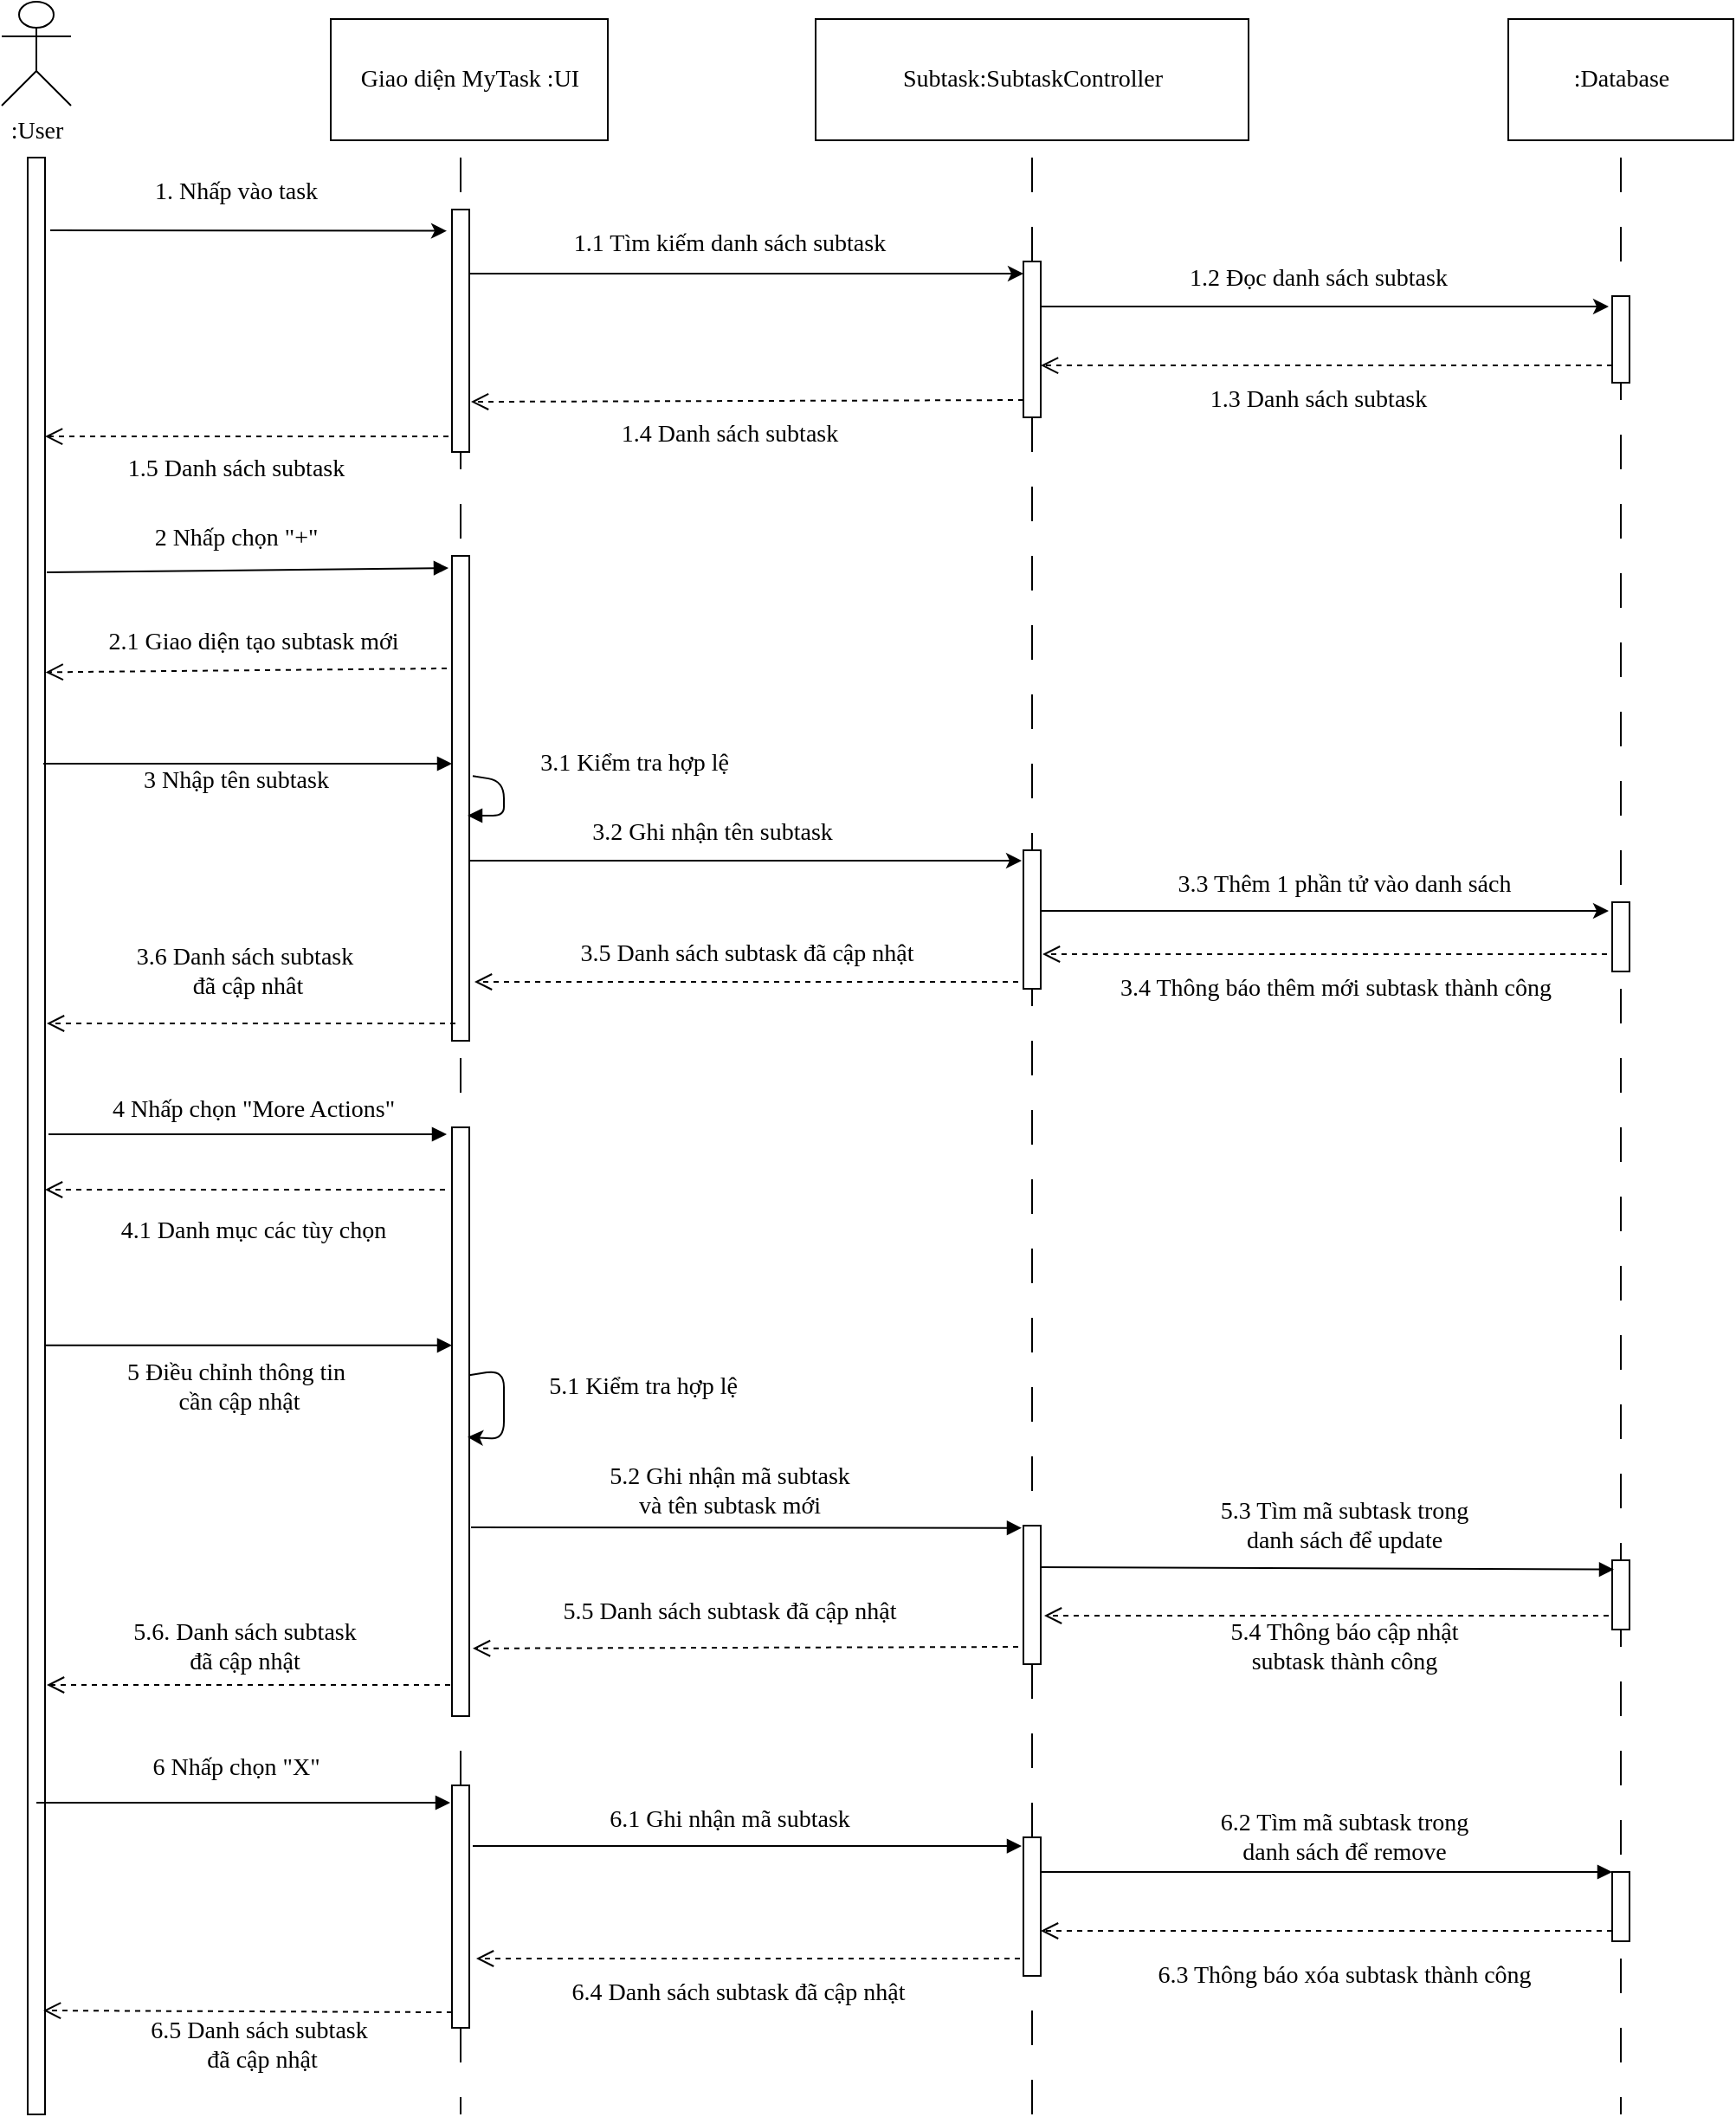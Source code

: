 <mxfile version="13.10.4" type="device"><diagram id="Tiha_NbWRhxGwUkI1bt4" name="Page-1"><mxGraphModel dx="984" dy="677" grid="1" gridSize="10" guides="1" tooltips="1" connect="1" arrows="1" fold="1" page="1" pageScale="1" pageWidth="850" pageHeight="1100" math="0" shadow="0"><root><mxCell id="0"/><mxCell id="1" parent="0"/><mxCell id="yOunqI07oLJQet0WISNs-1" value=":User" style="shape=umlActor;verticalLabelPosition=bottom;verticalAlign=top;html=1;outlineConnect=0;fontFamily=Verdana;fontSize=14;" parent="1" vertex="1"><mxGeometry x="80" y="70" width="40" height="60" as="geometry"/></mxCell><mxCell id="yOunqI07oLJQet0WISNs-2" value="" style="html=1;points=[];perimeter=orthogonalPerimeter;fontFamily=Verdana;fontSize=14;" parent="1" vertex="1"><mxGeometry x="95" y="160" width="10" height="1130" as="geometry"/></mxCell><mxCell id="yOunqI07oLJQet0WISNs-3" value="Giao diện MyTask :UI" style="html=1;fontFamily=Verdana;fontSize=14;" parent="1" vertex="1"><mxGeometry x="270" y="80" width="160" height="70" as="geometry"/></mxCell><mxCell id="yOunqI07oLJQet0WISNs-4" value="Subtask:SubtaskController" style="html=1;fontFamily=Verdana;fontSize=14;" parent="1" vertex="1"><mxGeometry x="550" y="80" width="250" height="70" as="geometry"/></mxCell><mxCell id="yOunqI07oLJQet0WISNs-5" value=":Database" style="html=1;fontFamily=Verdana;fontSize=14;" parent="1" vertex="1"><mxGeometry x="950" y="80" width="130" height="70" as="geometry"/></mxCell><mxCell id="yOunqI07oLJQet0WISNs-6" value="" style="endArrow=classic;html=1;entryX=-0.3;entryY=0.088;entryDx=0;entryDy=0;entryPerimeter=0;fontFamily=Verdana;fontSize=14;" parent="1" target="yOunqI07oLJQet0WISNs-9" edge="1"><mxGeometry width="50" height="50" relative="1" as="geometry"><mxPoint x="108" y="202" as="sourcePoint"/><mxPoint x="340" y="187" as="targetPoint"/><Array as="points"/></mxGeometry></mxCell><mxCell id="yOunqI07oLJQet0WISNs-7" value="" style="line;strokeWidth=1;direction=south;html=1;dashed=1;dashPattern=20 20;fontFamily=Verdana;fontSize=14;" parent="1" vertex="1"><mxGeometry x="340" y="160" width="10" height="1130" as="geometry"/></mxCell><mxCell id="yOunqI07oLJQet0WISNs-8" style="edgeStyle=orthogonalEdgeStyle;rounded=0;orthogonalLoop=1;jettySize=auto;html=1;entryX=0;entryY=0.078;entryDx=0;entryDy=0;entryPerimeter=0;fontFamily=Verdana;fontSize=14;" parent="1" source="yOunqI07oLJQet0WISNs-9" target="yOunqI07oLJQet0WISNs-12" edge="1"><mxGeometry relative="1" as="geometry"><Array as="points"><mxPoint x="430" y="227"/><mxPoint x="430" y="227"/></Array></mxGeometry></mxCell><mxCell id="yOunqI07oLJQet0WISNs-9" value="" style="html=1;points=[];perimeter=orthogonalPerimeter;fontFamily=Verdana;fontSize=14;" parent="1" vertex="1"><mxGeometry x="340" y="190" width="10" height="140" as="geometry"/></mxCell><mxCell id="yOunqI07oLJQet0WISNs-10" value="1. Nhấp  vào task" style="text;html=1;align=center;verticalAlign=middle;resizable=0;points=[];autosize=1;fontFamily=Verdana;fontSize=14;" parent="1" vertex="1"><mxGeometry x="145" y="170" width="140" height="20" as="geometry"/></mxCell><mxCell id="yOunqI07oLJQet0WISNs-11" style="edgeStyle=orthogonalEdgeStyle;rounded=0;orthogonalLoop=1;jettySize=auto;html=1;entryX=-0.2;entryY=0.12;entryDx=0;entryDy=0;entryPerimeter=0;fontFamily=Verdana;fontSize=14;" parent="1" source="yOunqI07oLJQet0WISNs-12" target="yOunqI07oLJQet0WISNs-16" edge="1"><mxGeometry relative="1" as="geometry"><Array as="points"><mxPoint x="770" y="246"/><mxPoint x="770" y="246"/></Array></mxGeometry></mxCell><mxCell id="yOunqI07oLJQet0WISNs-12" value="" style="html=1;points=[];perimeter=orthogonalPerimeter;fontFamily=Verdana;fontSize=14;" parent="1" vertex="1"><mxGeometry x="670" y="220" width="10" height="90" as="geometry"/></mxCell><mxCell id="yOunqI07oLJQet0WISNs-13" value="1.1 Tìm kiếm danh sách subtask" style="text;html=1;align=center;verticalAlign=middle;resizable=0;points=[];autosize=1;fontFamily=Verdana;fontSize=14;" parent="1" vertex="1"><mxGeometry x="380" y="200" width="240" height="20" as="geometry"/></mxCell><mxCell id="yOunqI07oLJQet0WISNs-14" value="" style="line;strokeWidth=1;direction=south;html=1;dashed=1;dashPattern=20 20;fontFamily=Verdana;fontSize=14;" parent="1" vertex="1"><mxGeometry x="670" y="160" width="10" height="60" as="geometry"/></mxCell><mxCell id="yOunqI07oLJQet0WISNs-15" value="" style="line;strokeWidth=1;direction=south;html=1;dashed=1;dashPattern=20 20;fontFamily=Verdana;fontSize=14;" parent="1" vertex="1"><mxGeometry x="1010" y="160" width="10" height="1130" as="geometry"/></mxCell><mxCell id="yOunqI07oLJQet0WISNs-16" value="" style="html=1;points=[];perimeter=orthogonalPerimeter;fontFamily=Verdana;fontSize=14;" parent="1" vertex="1"><mxGeometry x="1010" y="240" width="10" height="50" as="geometry"/></mxCell><mxCell id="yOunqI07oLJQet0WISNs-17" value="1.2 Đọc danh sách subtask" style="text;html=1;align=center;verticalAlign=middle;resizable=0;points=[];autosize=1;fontFamily=Verdana;fontSize=14;" parent="1" vertex="1"><mxGeometry x="735" y="220" width="210" height="20" as="geometry"/></mxCell><mxCell id="yOunqI07oLJQet0WISNs-18" value="1.3 Danh sách subtask" style="text;html=1;align=center;verticalAlign=middle;resizable=0;points=[];autosize=1;fontFamily=Verdana;fontSize=14;" parent="1" vertex="1"><mxGeometry x="750" y="290" width="180" height="20" as="geometry"/></mxCell><mxCell id="yOunqI07oLJQet0WISNs-19" value="1.4 Danh sách subtask" style="text;html=1;align=center;verticalAlign=middle;resizable=0;points=[];autosize=1;fontFamily=Verdana;fontSize=14;" parent="1" vertex="1"><mxGeometry x="410" y="310" width="180" height="20" as="geometry"/></mxCell><mxCell id="yOunqI07oLJQet0WISNs-20" value="1.5 Danh sách subtask" style="text;html=1;align=center;verticalAlign=middle;resizable=0;points=[];autosize=1;fontFamily=Verdana;fontSize=14;" parent="1" vertex="1"><mxGeometry x="125" y="330" width="180" height="20" as="geometry"/></mxCell><mxCell id="yOunqI07oLJQet0WISNs-21" value="" style="html=1;verticalAlign=bottom;endArrow=open;dashed=1;endSize=8;exitX=0;exitY=0.8;exitDx=0;exitDy=0;exitPerimeter=0;entryX=1;entryY=0.667;entryDx=0;entryDy=0;entryPerimeter=0;fontFamily=Verdana;fontSize=14;" parent="1" source="yOunqI07oLJQet0WISNs-16" target="yOunqI07oLJQet0WISNs-12" edge="1"><mxGeometry relative="1" as="geometry"><mxPoint x="770" y="260" as="sourcePoint"/><mxPoint x="690" y="260" as="targetPoint"/></mxGeometry></mxCell><mxCell id="yOunqI07oLJQet0WISNs-22" value="" style="html=1;verticalAlign=bottom;endArrow=open;dashed=1;endSize=8;exitX=0;exitY=0.889;exitDx=0;exitDy=0;exitPerimeter=0;entryX=1.1;entryY=0.793;entryDx=0;entryDy=0;entryPerimeter=0;fontFamily=Verdana;fontSize=14;" parent="1" source="yOunqI07oLJQet0WISNs-12" target="yOunqI07oLJQet0WISNs-9" edge="1"><mxGeometry relative="1" as="geometry"><mxPoint x="480" y="260" as="sourcePoint"/><mxPoint x="400" y="260" as="targetPoint"/></mxGeometry></mxCell><mxCell id="yOunqI07oLJQet0WISNs-23" value="" style="html=1;verticalAlign=bottom;endArrow=open;dashed=1;endSize=8;exitX=-0.2;exitY=0.936;exitDx=0;exitDy=0;exitPerimeter=0;fontFamily=Verdana;fontSize=14;" parent="1" source="yOunqI07oLJQet0WISNs-9" target="yOunqI07oLJQet0WISNs-2" edge="1"><mxGeometry relative="1" as="geometry"><mxPoint x="480" y="260" as="sourcePoint"/><mxPoint x="400" y="260" as="targetPoint"/></mxGeometry></mxCell><mxCell id="yOunqI07oLJQet0WISNs-24" value="" style="html=1;verticalAlign=bottom;endArrow=block;entryX=-0.2;entryY=0.14;entryDx=0;entryDy=0;entryPerimeter=0;exitX=1.1;exitY=0.212;exitDx=0;exitDy=0;exitPerimeter=0;fontFamily=Verdana;fontSize=14;" parent="1" source="yOunqI07oLJQet0WISNs-2" edge="1"><mxGeometry width="80" relative="1" as="geometry"><mxPoint x="106" y="440" as="sourcePoint"/><mxPoint x="338" y="397" as="targetPoint"/></mxGeometry></mxCell><mxCell id="yOunqI07oLJQet0WISNs-26" value="2 Nhấp chọn &quot;+&quot;" style="text;html=1;align=center;verticalAlign=middle;resizable=0;points=[];autosize=1;fontFamily=Verdana;fontSize=14;" parent="1" vertex="1"><mxGeometry x="150" y="370" width="130" height="20" as="geometry"/></mxCell><mxCell id="yOunqI07oLJQet0WISNs-27" value="" style="line;strokeWidth=1;direction=south;html=1;dashed=1;dashPattern=20 20;fontFamily=Verdana;fontSize=14;" parent="1" vertex="1"><mxGeometry x="670" y="310" width="10" height="980" as="geometry"/></mxCell><mxCell id="yOunqI07oLJQet0WISNs-28" style="edgeStyle=orthogonalEdgeStyle;rounded=0;orthogonalLoop=1;jettySize=auto;html=1;entryX=-0.1;entryY=0.075;entryDx=0;entryDy=0;entryPerimeter=0;fontFamily=Verdana;fontSize=14;" parent="1" source="yOunqI07oLJQet0WISNs-29" target="yOunqI07oLJQet0WISNs-35" edge="1"><mxGeometry relative="1" as="geometry"><Array as="points"><mxPoint x="430" y="566"/><mxPoint x="430" y="566"/></Array></mxGeometry></mxCell><mxCell id="yOunqI07oLJQet0WISNs-29" value="" style="html=1;points=[];perimeter=orthogonalPerimeter;fontFamily=Verdana;fontSize=14;" parent="1" vertex="1"><mxGeometry x="340" y="390" width="10" height="280" as="geometry"/></mxCell><mxCell id="yOunqI07oLJQet0WISNs-30" value="" style="html=1;verticalAlign=bottom;endArrow=open;dashed=1;endSize=8;entryX=1.033;entryY=0.263;entryDx=0;entryDy=0;entryPerimeter=0;fontFamily=Verdana;fontSize=14;" parent="1" target="yOunqI07oLJQet0WISNs-2" edge="1"><mxGeometry relative="1" as="geometry"><mxPoint x="337" y="455" as="sourcePoint"/><mxPoint x="110" y="430" as="targetPoint"/></mxGeometry></mxCell><mxCell id="yOunqI07oLJQet0WISNs-31" value="2.1 Giao diện tạo subtask mới" style="text;html=1;align=center;verticalAlign=middle;resizable=0;points=[];autosize=1;fontFamily=Verdana;fontSize=14;" parent="1" vertex="1"><mxGeometry x="110" y="430" width="230" height="20" as="geometry"/></mxCell><mxCell id="yOunqI07oLJQet0WISNs-32" value="" style="html=1;verticalAlign=bottom;endArrow=block;fontFamily=Verdana;fontSize=14;" parent="1" target="yOunqI07oLJQet0WISNs-29" edge="1"><mxGeometry width="80" relative="1" as="geometry"><mxPoint x="104" y="510" as="sourcePoint"/><mxPoint x="430" y="430" as="targetPoint"/><Array as="points"><mxPoint x="140" y="510"/></Array></mxGeometry></mxCell><mxCell id="yOunqI07oLJQet0WISNs-33" value="3 Nhập tên subtask" style="text;html=1;align=center;verticalAlign=middle;resizable=0;points=[];autosize=1;fontFamily=Verdana;fontSize=14;" parent="1" vertex="1"><mxGeometry x="140" y="510" width="150" height="20" as="geometry"/></mxCell><mxCell id="yOunqI07oLJQet0WISNs-34" style="edgeStyle=orthogonalEdgeStyle;rounded=0;orthogonalLoop=1;jettySize=auto;html=1;entryX=-0.2;entryY=0.125;entryDx=0;entryDy=0;entryPerimeter=0;fontFamily=Verdana;fontSize=14;" parent="1" source="yOunqI07oLJQet0WISNs-35" target="yOunqI07oLJQet0WISNs-41" edge="1"><mxGeometry relative="1" as="geometry"><Array as="points"><mxPoint x="760" y="595"/><mxPoint x="760" y="595"/></Array></mxGeometry></mxCell><mxCell id="yOunqI07oLJQet0WISNs-35" value="" style="html=1;points=[];perimeter=orthogonalPerimeter;fontFamily=Verdana;fontSize=14;" parent="1" vertex="1"><mxGeometry x="670" y="560" width="10" height="80" as="geometry"/></mxCell><mxCell id="yOunqI07oLJQet0WISNs-36" value="3.1 Kiểm tra hợp lệ" style="text;html=1;align=center;verticalAlign=middle;resizable=0;points=[];autosize=1;fontFamily=Verdana;fontSize=14;" parent="1" vertex="1"><mxGeometry x="370" y="500" width="150" height="20" as="geometry"/></mxCell><mxCell id="yOunqI07oLJQet0WISNs-37" value="" style="html=1;verticalAlign=bottom;endArrow=block;exitX=1.2;exitY=0.454;exitDx=0;exitDy=0;exitPerimeter=0;fontFamily=Verdana;fontSize=14;" parent="1" source="yOunqI07oLJQet0WISNs-29" edge="1"><mxGeometry width="80" relative="1" as="geometry"><mxPoint x="560" y="500" as="sourcePoint"/><mxPoint x="349" y="540" as="targetPoint"/><Array as="points"><mxPoint x="370" y="520"/><mxPoint x="370" y="540"/></Array></mxGeometry></mxCell><mxCell id="yOunqI07oLJQet0WISNs-40" value="3.2 Ghi nhận tên subtask" style="text;html=1;align=center;verticalAlign=middle;resizable=0;points=[];autosize=1;fontFamily=Verdana;fontSize=14;" parent="1" vertex="1"><mxGeometry x="395" y="540" width="190" height="20" as="geometry"/></mxCell><mxCell id="yOunqI07oLJQet0WISNs-41" value="" style="html=1;points=[];perimeter=orthogonalPerimeter;fontFamily=Verdana;fontSize=14;" parent="1" vertex="1"><mxGeometry x="1010" y="590" width="10" height="40" as="geometry"/></mxCell><mxCell id="yOunqI07oLJQet0WISNs-42" value="3.3 Thêm 1 phần tử vào danh sách" style="text;html=1;align=center;verticalAlign=middle;resizable=0;points=[];autosize=1;fontFamily=Verdana;fontSize=14;" parent="1" vertex="1"><mxGeometry x="725" y="570" width="260" height="20" as="geometry"/></mxCell><mxCell id="yOunqI07oLJQet0WISNs-43" value="" style="html=1;verticalAlign=bottom;endArrow=open;dashed=1;endSize=8;fontFamily=Verdana;fontSize=14;" parent="1" edge="1"><mxGeometry relative="1" as="geometry"><mxPoint x="342" y="660" as="sourcePoint"/><mxPoint x="106" y="660" as="targetPoint"/></mxGeometry></mxCell><mxCell id="yOunqI07oLJQet0WISNs-44" value="" style="html=1;verticalAlign=bottom;endArrow=block;exitX=1;exitY=0.607;exitDx=0;exitDy=0;exitPerimeter=0;fontFamily=Verdana;fontSize=14;" parent="1" source="yOunqI07oLJQet0WISNs-2" target="yOunqI07oLJQet0WISNs-45" edge="1"><mxGeometry width="80" relative="1" as="geometry"><mxPoint x="200" y="750" as="sourcePoint"/><mxPoint x="270" y="840" as="targetPoint"/></mxGeometry></mxCell><mxCell id="yOunqI07oLJQet0WISNs-45" value="" style="html=1;points=[];perimeter=orthogonalPerimeter;fontFamily=Verdana;fontSize=14;" parent="1" vertex="1"><mxGeometry x="340" y="720" width="10" height="340" as="geometry"/></mxCell><mxCell id="yOunqI07oLJQet0WISNs-46" value="5 Điều chỉnh thông tin&lt;br&gt;&amp;nbsp;cần cập nhật" style="text;html=1;align=center;verticalAlign=middle;resizable=0;points=[];autosize=1;fontFamily=Verdana;fontSize=14;" parent="1" vertex="1"><mxGeometry x="130" y="850" width="170" height="40" as="geometry"/></mxCell><mxCell id="yOunqI07oLJQet0WISNs-47" value="" style="endArrow=classic;html=1;exitX=1;exitY=0.421;exitDx=0;exitDy=0;exitPerimeter=0;entryX=0.9;entryY=0.526;entryDx=0;entryDy=0;entryPerimeter=0;fontFamily=Verdana;fontSize=14;" parent="1" source="yOunqI07oLJQet0WISNs-45" target="yOunqI07oLJQet0WISNs-45" edge="1"><mxGeometry width="50" height="50" relative="1" as="geometry"><mxPoint x="220" y="910" as="sourcePoint"/><mxPoint x="270" y="860" as="targetPoint"/><Array as="points"><mxPoint x="370" y="860"/><mxPoint x="370" y="900"/></Array></mxGeometry></mxCell><mxCell id="yOunqI07oLJQet0WISNs-48" value="5.1 Kiểm tra hợp lệ" style="text;html=1;align=center;verticalAlign=middle;resizable=0;points=[];autosize=1;fontFamily=Verdana;fontSize=14;" parent="1" vertex="1"><mxGeometry x="375" y="860" width="150" height="20" as="geometry"/></mxCell><mxCell id="yOunqI07oLJQet0WISNs-51" value="" style="html=1;verticalAlign=bottom;endArrow=block;entryX=-0.1;entryY=0.017;entryDx=0;entryDy=0;entryPerimeter=0;fontFamily=Verdana;fontSize=14;" parent="1" target="yOunqI07oLJQet0WISNs-53" edge="1"><mxGeometry width="80" relative="1" as="geometry"><mxPoint x="351" y="951" as="sourcePoint"/><mxPoint x="600" y="960" as="targetPoint"/></mxGeometry></mxCell><mxCell id="yOunqI07oLJQet0WISNs-52" value="5.2 Ghi nhận mã subtask &lt;br&gt;và  tên subtask mới" style="text;html=1;align=center;verticalAlign=middle;resizable=0;points=[];autosize=1;fontFamily=Verdana;fontSize=14;" parent="1" vertex="1"><mxGeometry x="405" y="910" width="190" height="40" as="geometry"/></mxCell><mxCell id="yOunqI07oLJQet0WISNs-53" value="" style="html=1;points=[];perimeter=orthogonalPerimeter;fontFamily=Verdana;fontSize=14;" parent="1" vertex="1"><mxGeometry x="670" y="950" width="10" height="80" as="geometry"/></mxCell><mxCell id="yOunqI07oLJQet0WISNs-54" value="" style="html=1;points=[];perimeter=orthogonalPerimeter;fontFamily=Verdana;fontSize=14;" parent="1" vertex="1"><mxGeometry x="1010" y="970" width="10" height="40" as="geometry"/></mxCell><mxCell id="yOunqI07oLJQet0WISNs-55" value="" style="html=1;verticalAlign=bottom;endArrow=block;entryX=0.1;entryY=0.133;entryDx=0;entryDy=0;entryPerimeter=0;fontFamily=Verdana;fontSize=14;" parent="1" target="yOunqI07oLJQet0WISNs-54" edge="1"><mxGeometry width="80" relative="1" as="geometry"><mxPoint x="680" y="974" as="sourcePoint"/><mxPoint x="710" y="970" as="targetPoint"/></mxGeometry></mxCell><mxCell id="yOunqI07oLJQet0WISNs-56" value="5.3 Tìm mã subtask trong &lt;br&gt;danh sách để update" style="text;html=1;align=center;verticalAlign=middle;resizable=0;points=[];autosize=1;fontFamily=Verdana;fontSize=14;" parent="1" vertex="1"><mxGeometry x="755" y="930" width="200" height="40" as="geometry"/></mxCell><mxCell id="yOunqI07oLJQet0WISNs-57" value="" style="html=1;verticalAlign=bottom;endArrow=open;dashed=1;endSize=8;fontFamily=Verdana;fontSize=14;" parent="1" edge="1"><mxGeometry relative="1" as="geometry"><mxPoint x="339" y="1042" as="sourcePoint"/><mxPoint x="106" y="1042" as="targetPoint"/></mxGeometry></mxCell><mxCell id="yOunqI07oLJQet0WISNs-58" value="5.6. Danh sách subtask &lt;br&gt;đã cập nhật" style="text;html=1;align=center;verticalAlign=middle;resizable=0;points=[];autosize=1;fontFamily=Verdana;fontSize=14;" parent="1" vertex="1"><mxGeometry x="130" y="1000" width="180" height="40" as="geometry"/></mxCell><mxCell id="yOunqI07oLJQet0WISNs-59" value="" style="html=1;verticalAlign=bottom;endArrow=block;fontFamily=Verdana;fontSize=14;" parent="1" edge="1"><mxGeometry width="80" relative="1" as="geometry"><mxPoint x="100" y="1110" as="sourcePoint"/><mxPoint x="339" y="1110" as="targetPoint"/></mxGeometry></mxCell><mxCell id="yOunqI07oLJQet0WISNs-60" value="6 Nhấp chọn &quot;X&quot;" style="text;html=1;align=center;verticalAlign=middle;resizable=0;points=[];autosize=1;fontFamily=Verdana;fontSize=14;" parent="1" vertex="1"><mxGeometry x="150" y="1080" width="130" height="20" as="geometry"/></mxCell><mxCell id="yOunqI07oLJQet0WISNs-61" value="" style="html=1;points=[];perimeter=orthogonalPerimeter;fontFamily=Verdana;fontSize=14;" parent="1" vertex="1"><mxGeometry x="340" y="1100" width="10" height="140" as="geometry"/></mxCell><mxCell id="yOunqI07oLJQet0WISNs-62" value="" style="html=1;verticalAlign=bottom;endArrow=open;dashed=1;endSize=8;exitX=-0.3;exitY=0.75;exitDx=0;exitDy=0;exitPerimeter=0;fontFamily=Verdana;fontSize=14;" parent="1" source="yOunqI07oLJQet0WISNs-41" edge="1"><mxGeometry relative="1" as="geometry"><mxPoint x="790" y="650" as="sourcePoint"/><mxPoint x="681" y="620" as="targetPoint"/></mxGeometry></mxCell><mxCell id="yOunqI07oLJQet0WISNs-63" value="3.4 Thông báo thêm mới subtask thành công" style="text;html=1;align=center;verticalAlign=middle;resizable=0;points=[];autosize=1;fontFamily=Verdana;fontSize=14;" parent="1" vertex="1"><mxGeometry x="685" y="630" width="330" height="20" as="geometry"/></mxCell><mxCell id="yOunqI07oLJQet0WISNs-64" value="" style="html=1;verticalAlign=bottom;endArrow=open;dashed=1;endSize=8;exitX=-0.3;exitY=0.95;exitDx=0;exitDy=0;exitPerimeter=0;fontFamily=Verdana;fontSize=14;" parent="1" source="yOunqI07oLJQet0WISNs-35" edge="1"><mxGeometry relative="1" as="geometry"><mxPoint x="520" y="650" as="sourcePoint"/><mxPoint x="353" y="636" as="targetPoint"/></mxGeometry></mxCell><mxCell id="yOunqI07oLJQet0WISNs-65" value="3.5 Danh sách subtask&amp;nbsp;đã cập nhật" style="text;html=1;align=center;verticalAlign=middle;resizable=0;points=[];autosize=1;fontFamily=Verdana;fontSize=14;" parent="1" vertex="1"><mxGeometry x="380" y="610" width="260" height="20" as="geometry"/></mxCell><mxCell id="yOunqI07oLJQet0WISNs-66" value="3.6 Danh sách subtask&lt;br&gt;&amp;nbsp;đã cập nhât" style="text;html=1;align=center;verticalAlign=middle;resizable=0;points=[];autosize=1;fontFamily=Verdana;fontSize=14;" parent="1" vertex="1"><mxGeometry x="130" y="610" width="180" height="40" as="geometry"/></mxCell><mxCell id="yOunqI07oLJQet0WISNs-67" value="" style="html=1;verticalAlign=bottom;endArrow=open;dashed=1;endSize=8;fontFamily=Verdana;fontSize=14;" parent="1" edge="1"><mxGeometry relative="1" as="geometry"><mxPoint x="1008" y="1002" as="sourcePoint"/><mxPoint x="682" y="1002" as="targetPoint"/><Array as="points"/></mxGeometry></mxCell><mxCell id="yOunqI07oLJQet0WISNs-68" value="5.4 Thông báo cập nhật &lt;br&gt;subtask thành công" style="text;html=1;align=center;verticalAlign=middle;resizable=0;points=[];autosize=1;fontFamily=Verdana;fontSize=14;" parent="1" vertex="1"><mxGeometry x="765" y="1000" width="180" height="40" as="geometry"/></mxCell><mxCell id="yOunqI07oLJQet0WISNs-69" value="" style="html=1;verticalAlign=bottom;endArrow=open;dashed=1;endSize=8;entryX=1.2;entryY=0.885;entryDx=0;entryDy=0;entryPerimeter=0;fontFamily=Verdana;fontSize=14;" parent="1" target="yOunqI07oLJQet0WISNs-45" edge="1"><mxGeometry relative="1" as="geometry"><mxPoint x="667" y="1020" as="sourcePoint"/><mxPoint x="490" y="970" as="targetPoint"/></mxGeometry></mxCell><mxCell id="yOunqI07oLJQet0WISNs-70" value="5.5 Danh sách subtask&amp;nbsp;đã cập nhật" style="text;html=1;align=center;verticalAlign=middle;resizable=0;points=[];autosize=1;fontFamily=Verdana;fontSize=14;" parent="1" vertex="1"><mxGeometry x="370" y="990" width="260" height="20" as="geometry"/></mxCell><mxCell id="yOunqI07oLJQet0WISNs-71" value="" style="html=1;verticalAlign=bottom;endArrow=block;entryX=-0.1;entryY=0.063;entryDx=0;entryDy=0;entryPerimeter=0;fontFamily=Verdana;fontSize=14;" parent="1" target="yOunqI07oLJQet0WISNs-73" edge="1"><mxGeometry width="80" relative="1" as="geometry"><mxPoint x="352" y="1135" as="sourcePoint"/><mxPoint x="530" y="1129" as="targetPoint"/></mxGeometry></mxCell><mxCell id="yOunqI07oLJQet0WISNs-72" value="6.1 Ghi nhận mã subtask" style="text;html=1;align=center;verticalAlign=middle;resizable=0;points=[];autosize=1;fontFamily=Verdana;fontSize=14;" parent="1" vertex="1"><mxGeometry x="405" y="1110" width="190" height="20" as="geometry"/></mxCell><mxCell id="yOunqI07oLJQet0WISNs-73" value="" style="html=1;points=[];perimeter=orthogonalPerimeter;fontFamily=Verdana;fontSize=14;" parent="1" vertex="1"><mxGeometry x="670" y="1130" width="10" height="80" as="geometry"/></mxCell><mxCell id="yOunqI07oLJQet0WISNs-74" value="" style="html=1;verticalAlign=bottom;endArrow=block;exitX=1;exitY=0.25;exitDx=0;exitDy=0;exitPerimeter=0;fontFamily=Verdana;fontSize=14;" parent="1" source="yOunqI07oLJQet0WISNs-73" target="yOunqI07oLJQet0WISNs-75" edge="1"><mxGeometry width="80" relative="1" as="geometry"><mxPoint x="610" y="1250" as="sourcePoint"/><mxPoint x="850" y="1150" as="targetPoint"/></mxGeometry></mxCell><mxCell id="yOunqI07oLJQet0WISNs-75" value="" style="html=1;points=[];perimeter=orthogonalPerimeter;fontFamily=Verdana;fontSize=14;" parent="1" vertex="1"><mxGeometry x="1010" y="1150" width="10" height="40" as="geometry"/></mxCell><mxCell id="yOunqI07oLJQet0WISNs-76" value="6.2 Tìm mã subtask trong &lt;br&gt;danh sách để remove" style="text;html=1;align=center;verticalAlign=middle;resizable=0;points=[];autosize=1;fontFamily=Verdana;fontSize=14;" parent="1" vertex="1"><mxGeometry x="755" y="1110" width="200" height="40" as="geometry"/></mxCell><mxCell id="yOunqI07oLJQet0WISNs-77" value="" style="html=1;verticalAlign=bottom;endArrow=open;dashed=1;endSize=8;entryX=1;entryY=0.675;entryDx=0;entryDy=0;entryPerimeter=0;fontFamily=Verdana;fontSize=14;" parent="1" target="yOunqI07oLJQet0WISNs-73" edge="1"><mxGeometry relative="1" as="geometry"><mxPoint x="1010" y="1184" as="sourcePoint"/><mxPoint x="679" y="1179" as="targetPoint"/></mxGeometry></mxCell><mxCell id="yOunqI07oLJQet0WISNs-78" value="6.3 Thông báo xóa subtask thành công" style="text;html=1;align=center;verticalAlign=middle;resizable=0;points=[];autosize=1;fontFamily=Verdana;fontSize=14;" parent="1" vertex="1"><mxGeometry x="710" y="1200" width="290" height="20" as="geometry"/></mxCell><mxCell id="yOunqI07oLJQet0WISNs-79" value="" style="html=1;verticalAlign=bottom;endArrow=open;dashed=1;endSize=8;exitX=-0.2;exitY=0.875;exitDx=0;exitDy=0;exitPerimeter=0;fontFamily=Verdana;fontSize=14;" parent="1" source="yOunqI07oLJQet0WISNs-73" edge="1"><mxGeometry relative="1" as="geometry"><mxPoint x="550" y="1190" as="sourcePoint"/><mxPoint x="354" y="1200" as="targetPoint"/></mxGeometry></mxCell><mxCell id="yOunqI07oLJQet0WISNs-80" value="6.4 Danh sách subtask&amp;nbsp;đã cập nhật" style="text;html=1;align=center;verticalAlign=middle;resizable=0;points=[];autosize=1;fontFamily=Verdana;fontSize=14;" parent="1" vertex="1"><mxGeometry x="375" y="1210" width="260" height="20" as="geometry"/></mxCell><mxCell id="yOunqI07oLJQet0WISNs-81" value="" style="html=1;verticalAlign=bottom;endArrow=open;dashed=1;endSize=8;exitX=0;exitY=0.936;exitDx=0;exitDy=0;exitPerimeter=0;fontFamily=Verdana;fontSize=14;" parent="1" source="yOunqI07oLJQet0WISNs-61" edge="1"><mxGeometry relative="1" as="geometry"><mxPoint x="380" y="1190" as="sourcePoint"/><mxPoint x="104" y="1230" as="targetPoint"/></mxGeometry></mxCell><mxCell id="yOunqI07oLJQet0WISNs-82" value="6.5 Danh sách subtask&amp;nbsp;&lt;br&gt;đã cập nhật" style="text;html=1;align=center;verticalAlign=middle;resizable=0;points=[];autosize=1;fontFamily=Verdana;fontSize=14;" parent="1" vertex="1"><mxGeometry x="140" y="1230" width="180" height="40" as="geometry"/></mxCell><mxCell id="yOunqI07oLJQet0WISNs-84" value="" style="html=1;verticalAlign=bottom;endArrow=block;entryX=-0.3;entryY=0.1;entryDx=0;entryDy=0;entryPerimeter=0;fontFamily=Verdana;fontSize=14;" parent="1" edge="1"><mxGeometry width="80" relative="1" as="geometry"><mxPoint x="107" y="724" as="sourcePoint"/><mxPoint x="337" y="724" as="targetPoint"/></mxGeometry></mxCell><mxCell id="yOunqI07oLJQet0WISNs-85" value="" style="html=1;verticalAlign=bottom;endArrow=open;dashed=1;endSize=8;exitX=-0.4;exitY=0.9;exitDx=0;exitDy=0;exitPerimeter=0;fontFamily=Verdana;fontSize=14;" parent="1" edge="1"><mxGeometry relative="1" as="geometry"><mxPoint x="336" y="756" as="sourcePoint"/><mxPoint x="105" y="756" as="targetPoint"/></mxGeometry></mxCell><mxCell id="yOunqI07oLJQet0WISNs-86" value="4.1 Danh mục các tùy chọn" style="text;html=1;align=center;verticalAlign=middle;resizable=0;points=[];autosize=1;fontFamily=Verdana;fontSize=14;" parent="1" vertex="1"><mxGeometry x="120" y="770" width="210" height="20" as="geometry"/></mxCell><mxCell id="yOunqI07oLJQet0WISNs-87" value="4 Nhấp chọn &quot;More Actions&quot;" style="text;html=1;align=center;verticalAlign=middle;resizable=0;points=[];autosize=1;fontFamily=Verdana;fontSize=14;" parent="1" vertex="1"><mxGeometry x="120" y="700" width="210" height="20" as="geometry"/></mxCell></root></mxGraphModel></diagram></mxfile>